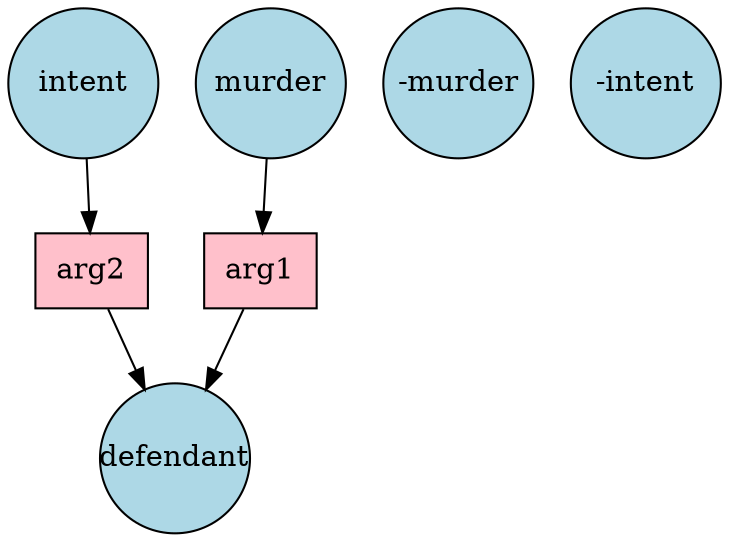 digraph G{ 
arg1 [color="black", fillcolor="pink", width=.75, shape=box, style="filled"]; 
"murder" [color="black", fillcolor="lightblue", fixedsize=true, width=1  shape="circle", style="filled"]; 
"-murder" [color="black", fillcolor="lightblue", fixedsize=true, width=1  shape="circle", style="filled"]; 
"defendant" [color="black", fillcolor="lightblue", fixedsize=true, width=1  shape="circle", style="filled"]; 
arg2 [color="black", fillcolor="pink", width=.75, shape=box, style="filled"]; 
"intent" [color="black", fillcolor="lightblue", fixedsize=true, width=1  shape="circle", style="filled"]; 
"-intent" [color="black", fillcolor="lightblue", fixedsize=true, width=1  shape="circle", style="filled"]; 
"murder" -> "arg1" ; 
"arg1" -> "defendant" ; 
"intent" -> "arg2" ; 
"arg2" -> "defendant" ; 
}

